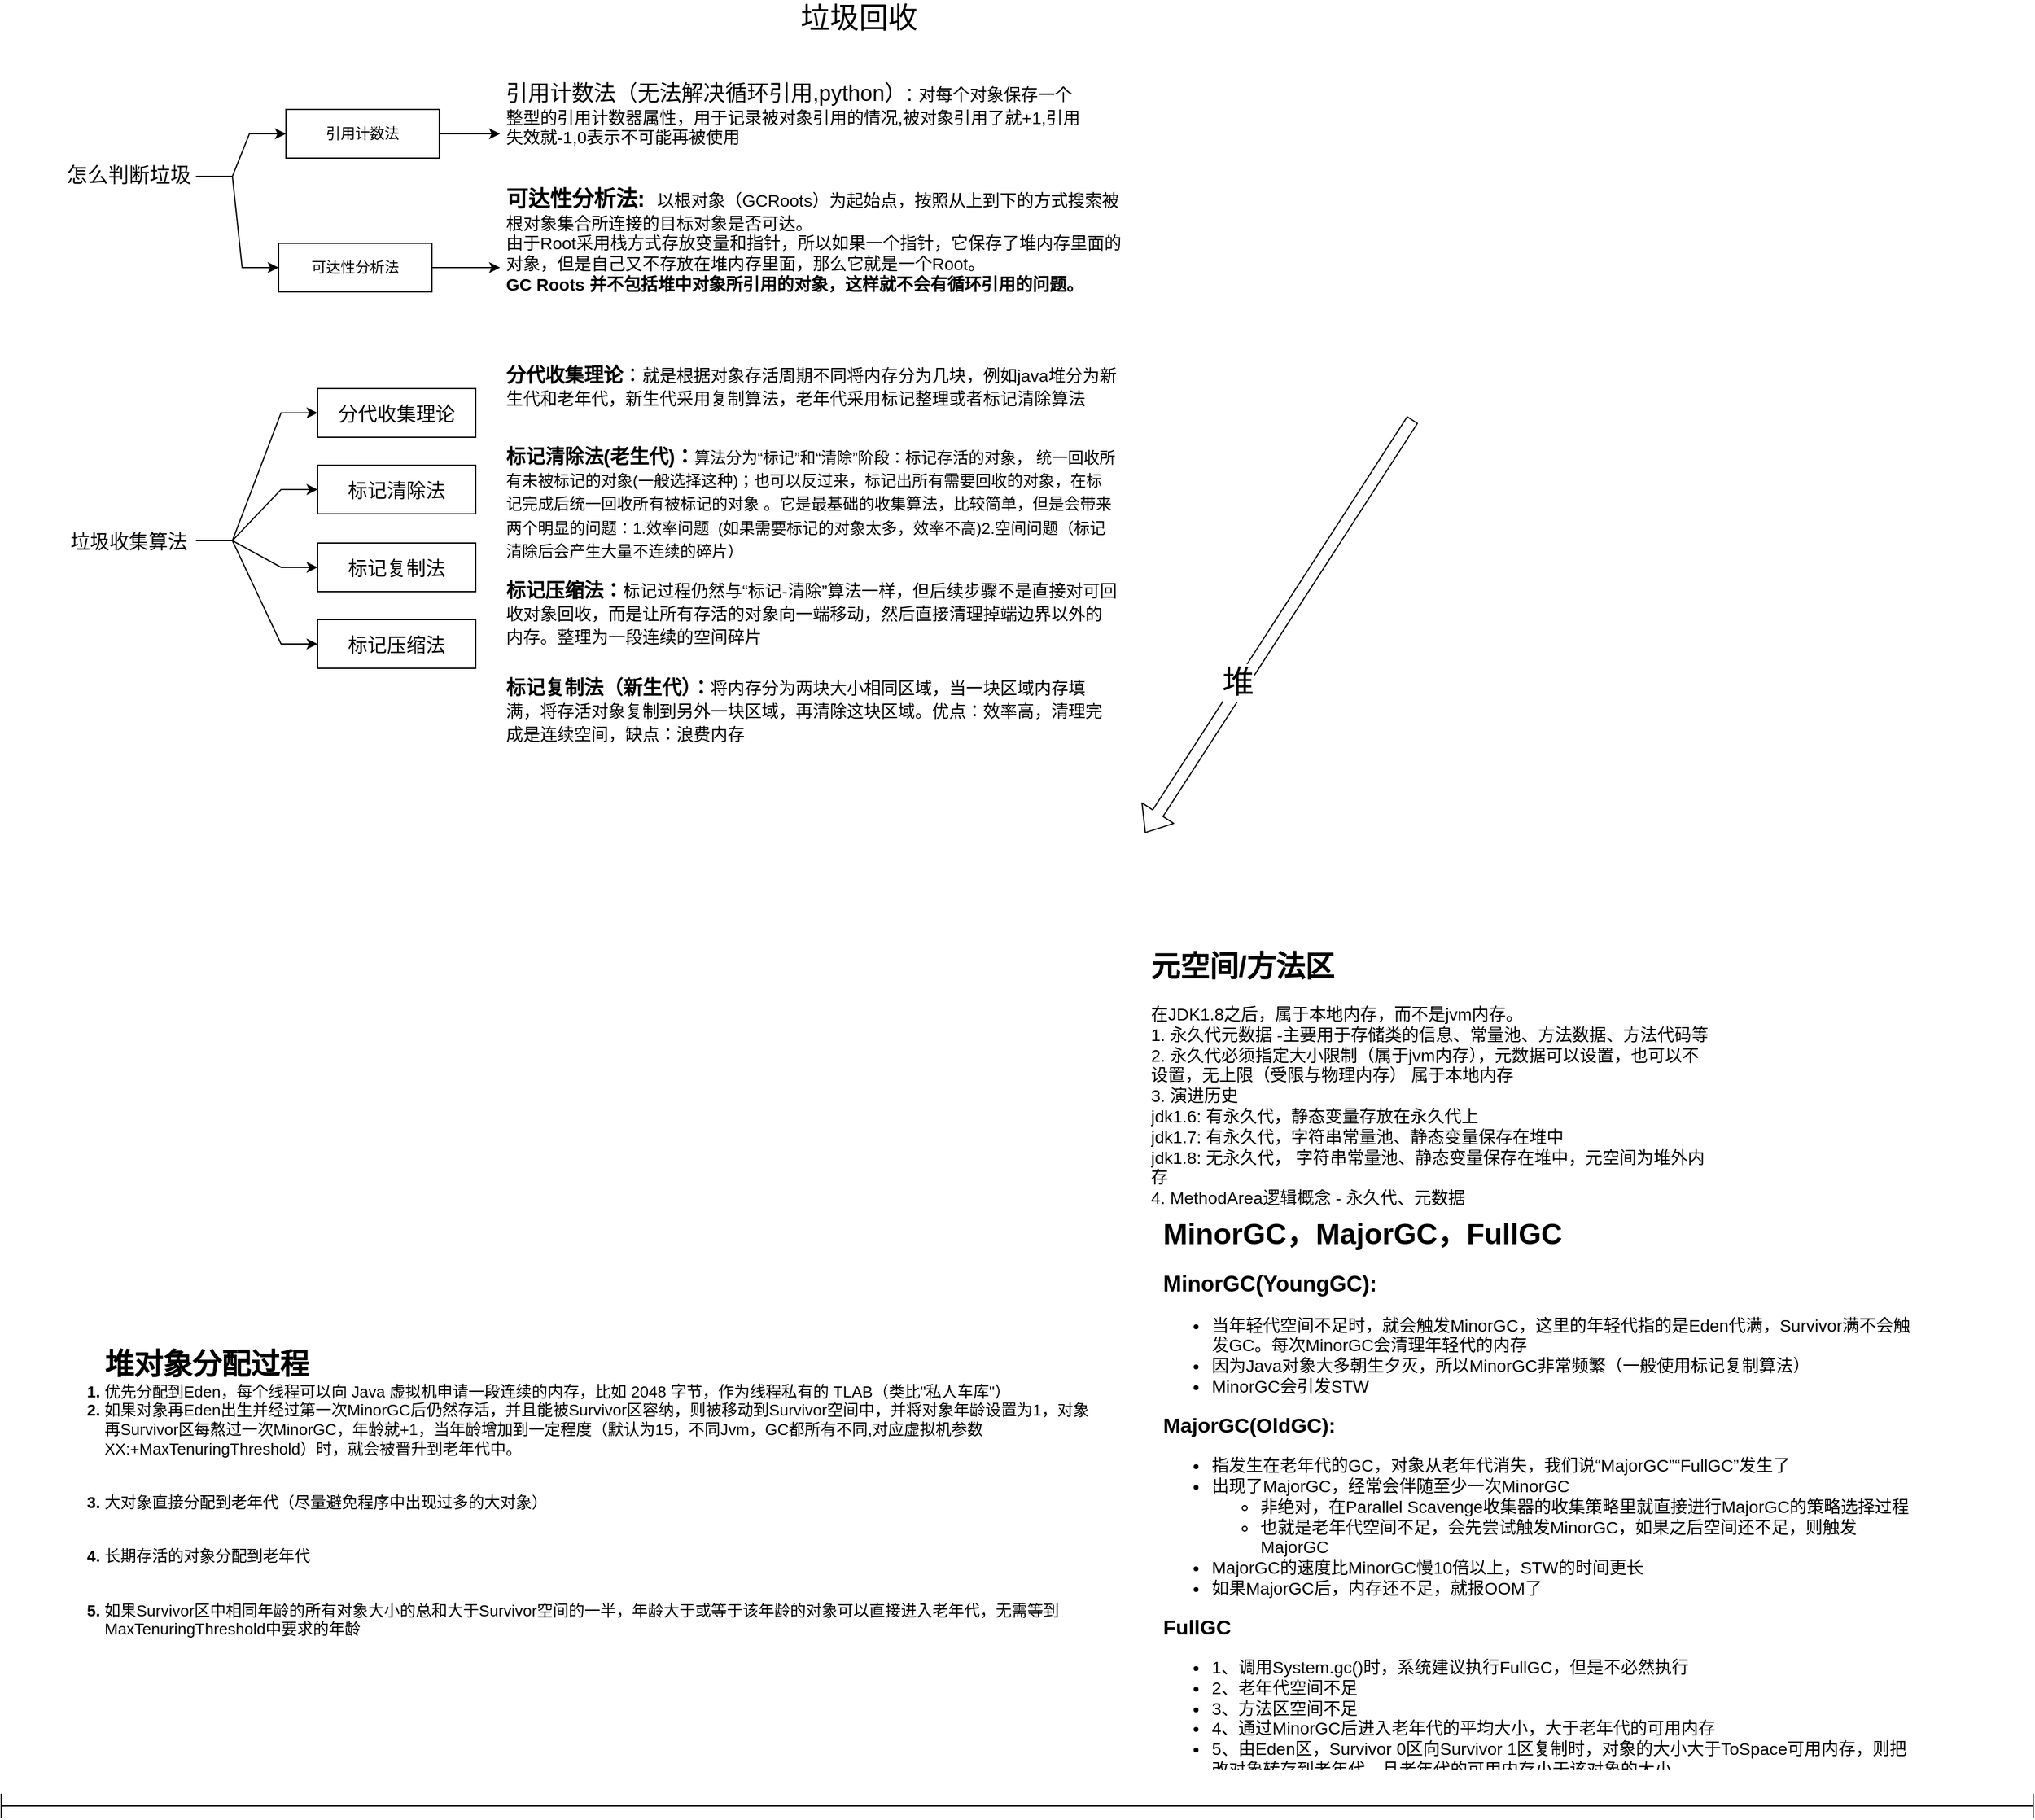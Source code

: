<mxfile version="14.5.1" type="device"><diagram id="dV8cyQQ65th9yz1UQDVJ" name="垃圾收集器"><mxGraphModel dx="946" dy="610" grid="1" gridSize="10" guides="1" tooltips="1" connect="1" arrows="1" fold="1" page="1" pageScale="1" pageWidth="827" pageHeight="1169" math="0" shadow="0"><root><mxCell id="0"/><mxCell id="1" parent="0"/><mxCell id="WQGvxAzjUt7yLJ4PW8EL-5" value="&lt;font style=&quot;font-size: 24px&quot;&gt;垃圾回收&lt;/font&gt;" style="text;html=1;strokeColor=none;fillColor=none;align=center;verticalAlign=middle;whiteSpace=wrap;rounded=0;" vertex="1" parent="1"><mxGeometry x="670" y="20" width="170" height="20" as="geometry"/></mxCell><mxCell id="WQGvxAzjUt7yLJ4PW8EL-6" value="" style="group" vertex="1" connectable="0" parent="1"><mxGeometry x="100" y="307.5" width="870" height="347" as="geometry"/></mxCell><mxCell id="Q7dUhuoePkNYFKDqM1IS-6" value="垃圾收集算法" style="text;html=1;strokeColor=none;fillColor=none;align=center;verticalAlign=middle;whiteSpace=wrap;rounded=0;fontSize=16;" parent="WQGvxAzjUt7yLJ4PW8EL-6" vertex="1"><mxGeometry y="127" width="110" height="50" as="geometry"/></mxCell><mxCell id="Q7dUhuoePkNYFKDqM1IS-7" value="分代收集理论" style="rounded=0;whiteSpace=wrap;html=1;fontSize=16;" parent="WQGvxAzjUt7yLJ4PW8EL-6" vertex="1"><mxGeometry x="210" y="27" width="130" height="40" as="geometry"/></mxCell><mxCell id="Q7dUhuoePkNYFKDqM1IS-2" style="edgeStyle=entityRelationEdgeStyle;rounded=0;orthogonalLoop=1;jettySize=auto;html=1;entryX=0;entryY=0.5;entryDx=0;entryDy=0;fontSize=16;" parent="WQGvxAzjUt7yLJ4PW8EL-6" source="Q7dUhuoePkNYFKDqM1IS-6" target="Q7dUhuoePkNYFKDqM1IS-7" edge="1"><mxGeometry relative="1" as="geometry"/></mxCell><mxCell id="Q7dUhuoePkNYFKDqM1IS-8" value="标记清除法" style="rounded=0;whiteSpace=wrap;html=1;fontSize=16;" parent="WQGvxAzjUt7yLJ4PW8EL-6" vertex="1"><mxGeometry x="210" y="90" width="130" height="40" as="geometry"/></mxCell><mxCell id="Q7dUhuoePkNYFKDqM1IS-3" style="edgeStyle=entityRelationEdgeStyle;rounded=0;orthogonalLoop=1;jettySize=auto;html=1;fontSize=16;" parent="WQGvxAzjUt7yLJ4PW8EL-6" source="Q7dUhuoePkNYFKDqM1IS-6" target="Q7dUhuoePkNYFKDqM1IS-8" edge="1"><mxGeometry relative="1" as="geometry"/></mxCell><mxCell id="Q7dUhuoePkNYFKDqM1IS-9" value="标记复制法" style="rounded=0;whiteSpace=wrap;html=1;fontSize=16;" parent="WQGvxAzjUt7yLJ4PW8EL-6" vertex="1"><mxGeometry x="210" y="154" width="130" height="40" as="geometry"/></mxCell><mxCell id="Q7dUhuoePkNYFKDqM1IS-4" style="edgeStyle=entityRelationEdgeStyle;rounded=0;orthogonalLoop=1;jettySize=auto;html=1;fontSize=16;" parent="WQGvxAzjUt7yLJ4PW8EL-6" source="Q7dUhuoePkNYFKDqM1IS-6" target="Q7dUhuoePkNYFKDqM1IS-9" edge="1"><mxGeometry relative="1" as="geometry"/></mxCell><mxCell id="Q7dUhuoePkNYFKDqM1IS-10" value="标记压缩法" style="rounded=0;whiteSpace=wrap;html=1;fontSize=16;" parent="WQGvxAzjUt7yLJ4PW8EL-6" vertex="1"><mxGeometry x="210" y="217" width="130" height="40" as="geometry"/></mxCell><mxCell id="Q7dUhuoePkNYFKDqM1IS-5" style="edgeStyle=entityRelationEdgeStyle;rounded=0;orthogonalLoop=1;jettySize=auto;html=1;entryX=0;entryY=0.5;entryDx=0;entryDy=0;fontSize=16;" parent="WQGvxAzjUt7yLJ4PW8EL-6" source="Q7dUhuoePkNYFKDqM1IS-6" target="Q7dUhuoePkNYFKDqM1IS-10" edge="1"><mxGeometry relative="1" as="geometry"/></mxCell><mxCell id="Q7dUhuoePkNYFKDqM1IS-11" value="&lt;p&gt;&lt;b&gt;分代收集理论&lt;/b&gt;：&lt;span style=&quot;font-weight: normal&quot;&gt;&lt;font style=&quot;font-size: 14px&quot;&gt;就是根据对象存活周期不同将内存分为几块，例如java堆分为新生代和老年代，新生代采用复制算法，老年代采用标记整理或者标记清除算法&lt;/font&gt;&lt;/span&gt;&lt;/p&gt;" style="text;html=1;strokeColor=none;fillColor=none;spacing=5;spacingTop=-20;whiteSpace=wrap;overflow=hidden;rounded=0;fontSize=16;" parent="WQGvxAzjUt7yLJ4PW8EL-6" vertex="1"><mxGeometry x="360" width="510" height="90" as="geometry"/></mxCell><mxCell id="Q7dUhuoePkNYFKDqM1IS-12" value="&lt;p&gt;&lt;b&gt;标记清除法(老生代)：&lt;/b&gt;&lt;font style=&quot;font-size: 13px&quot;&gt;算法分为“标记”和“清除”阶段：标记存活的对象， 统一回收所有未被标记的对象(一般选择这种)；也可以反过来，标记出所有需要回收的对象，在标记完成后统一回收所有被标记的对象 。它是最基础的收集算法，比较简单，但是会带来两个明显的问题：1.效率问题&amp;nbsp; (如果需要标记的对象太多，效率不高)2.空间问题（标记清除后会产生大量不连续的碎片）&lt;/font&gt;&lt;br&gt;&lt;/p&gt;" style="text;html=1;strokeColor=none;fillColor=none;spacing=5;spacingTop=-20;whiteSpace=wrap;overflow=hidden;rounded=0;fontSize=16;" parent="WQGvxAzjUt7yLJ4PW8EL-6" vertex="1"><mxGeometry x="360" y="67" width="510" height="120" as="geometry"/></mxCell><mxCell id="Q7dUhuoePkNYFKDqM1IS-13" value="&lt;p&gt;&lt;b&gt;标记复制法（新生代）：&lt;/b&gt;&lt;font style=&quot;font-size: 14px&quot;&gt;将内存分为两块大小相同区域，当一块区域内存填满，将存活对象复制到另外一块区域，再清除这块区域。优点：效率高，清理完成是连续空间，缺点：浪费内存&lt;/font&gt;&lt;br&gt;&lt;/p&gt;" style="text;html=1;strokeColor=none;fillColor=none;spacing=5;spacingTop=-20;whiteSpace=wrap;overflow=hidden;rounded=0;fontSize=16;" parent="WQGvxAzjUt7yLJ4PW8EL-6" vertex="1"><mxGeometry x="360" y="257" width="510" height="90" as="geometry"/></mxCell><mxCell id="Q7dUhuoePkNYFKDqM1IS-14" value="&lt;p&gt;&lt;b&gt;标记压缩法：&lt;/b&gt;&lt;font style=&quot;font-size: 14px&quot;&gt;标记过程仍然与“标记-清除”算法一样，但后续步骤不是直接对可回收对象回收，而是让所有存活的对象向一端移动，然后直接清理掉端边界以外的内存。整理为一段连续的空间碎片&lt;/font&gt;&lt;br&gt;&lt;/p&gt;" style="text;html=1;strokeColor=none;fillColor=none;spacing=5;spacingTop=-20;whiteSpace=wrap;overflow=hidden;rounded=0;fontSize=16;" parent="WQGvxAzjUt7yLJ4PW8EL-6" vertex="1"><mxGeometry x="360" y="177" width="510" height="90" as="geometry"/></mxCell><mxCell id="WQGvxAzjUt7yLJ4PW8EL-7" value="" style="group" vertex="1" connectable="0" parent="1"><mxGeometry x="90" y="710" width="1540" height="760" as="geometry"/></mxCell><mxCell id="Q7dUhuoePkNYFKDqM1IS-1" value="" style="shape=image;verticalLabelPosition=bottom;labelBackgroundColor=#ffffff;verticalAlign=top;aspect=fixed;imageAspect=0;image=http://image.clickear.top/20210908163105.png;" parent="WQGvxAzjUt7yLJ4PW8EL-7" vertex="1"><mxGeometry width="874.14" height="390" as="geometry"/></mxCell><mxCell id="WQGvxAzjUt7yLJ4PW8EL-1" value="&lt;h1&gt;&lt;ol&gt;&lt;font style=&quot;font-size: 24px&quot;&gt;堆对象分配过程&lt;/font&gt;&lt;br&gt;&lt;li style=&quot;font-size: 13px&quot;&gt;&lt;span style=&quot;font-weight: normal&quot;&gt;优先分配到Eden，每个线程可以向 Java 虚拟机申请一段连续的内存，比如 2048 字节，作为线程私有的 TLAB（类比&quot;私人车库&quot;）&lt;/span&gt;&lt;/li&gt;&lt;li style=&quot;font-size: 13px&quot;&gt;&lt;span style=&quot;font-weight: normal&quot;&gt;如果对象再Eden出生并经过第一次MinorGC后仍然存活，并且能被Survivor区容纳，则被移动到Survivor空间中，并将对象年龄设置为1，对象再Survivor区每熬过一次MinorGC，年龄就+1，当年龄增加到一定程度（默认为15，不同Jvm，GC都所有不同,对应虚拟机参数XX:+MaxTenuringThreshold）时，就会被晋升到老年代中。&lt;/span&gt;&lt;/li&gt;&lt;span style=&quot;font-size: 13px ; font-weight: normal&quot;&gt;&lt;br&gt;&lt;/span&gt;&lt;li style=&quot;font-size: 13px&quot;&gt;&lt;span style=&quot;font-weight: normal&quot;&gt;大对象直接分配到老年代（尽量避免程序中出现过多的大对象）&lt;/span&gt;&lt;/li&gt;&lt;span style=&quot;font-size: 13px ; font-weight: normal&quot;&gt;&lt;br&gt;&lt;/span&gt;&lt;li style=&quot;font-size: 13px&quot;&gt;&lt;span style=&quot;font-weight: normal&quot;&gt;长期存活的对象分配到老年代&lt;/span&gt;&lt;/li&gt;&lt;span style=&quot;font-size: 13px ; font-weight: normal&quot;&gt;&lt;br&gt;&lt;/span&gt;&lt;li style=&quot;font-size: 13px&quot;&gt;&lt;span style=&quot;font-weight: normal&quot;&gt;如果Survivor区中相同年龄的所有对象大小的总和大于Survivor空间的一半，年龄大于或等于该年龄的对象可以直接进入老年代，无需等到MaxTenuringThreshold中要求的年龄&lt;/span&gt;&lt;/li&gt;&lt;br&gt;&lt;/ol&gt;&lt;/h1&gt;" style="text;html=1;strokeColor=none;fillColor=none;spacing=5;spacingTop=-20;whiteSpace=wrap;overflow=hidden;rounded=0;" vertex="1" parent="WQGvxAzjUt7yLJ4PW8EL-7"><mxGeometry y="399" width="860" height="330" as="geometry"/></mxCell><mxCell id="WQGvxAzjUt7yLJ4PW8EL-2" value="&lt;h1&gt;元空间/方法区&lt;/h1&gt;&lt;p style=&quot;font-size: 14px&quot;&gt;在JDK1.8之后，属于本地内存，而不是jvm内存。&lt;br&gt;1. 永久代元数据 -主要用于存储类的信息、常量池、方法数据、方法代码等&lt;br&gt;2. 永久代必须指定大小限制（属于&lt;span class=&quot;notion-enable-hover&quot;&gt;jvm内存&lt;/span&gt;），元数据可以设置，也可以不设置，无上限（受限与物理内存） 属于&lt;span class=&quot;notion-enable-hover&quot;&gt;本地内存&lt;br&gt;3. 演进历史&lt;br&gt;   &lt;/span&gt;jdk1.6: 有永久代，静态变量存放在永久代上&lt;span class=&quot;notion-enable-hover&quot;&gt;&lt;br&gt;   jdk&lt;/span&gt;1.7: 有永久代，字符串常量池、静态变量保存在&lt;span class=&quot;notion-enable-hover&quot;&gt;堆&lt;/span&gt;中&lt;br&gt;   jdk1.8: 无永久代， 字符串常量池、静态变量保存在&lt;span class=&quot;notion-enable-hover&quot;&gt;堆&lt;/span&gt;中，元空间为堆外内存&lt;br&gt;4. MethodArea逻辑概念 - 永久代、元数据&lt;br&gt;&lt;/p&gt;" style="text;html=1;strokeColor=none;fillColor=none;spacing=5;spacingTop=-20;whiteSpace=wrap;overflow=hidden;rounded=0;" vertex="1" parent="WQGvxAzjUt7yLJ4PW8EL-7"><mxGeometry x="900" y="80" width="470" height="230" as="geometry"/></mxCell><mxCell id="WQGvxAzjUt7yLJ4PW8EL-4" value="&lt;h1&gt;MinorGC，MajorGC，FullGC&lt;br&gt;&lt;/h1&gt;&lt;p&gt;&lt;b&gt;&lt;font style=&quot;font-size: 18px&quot;&gt;MinorGC(YoungGC):&lt;/font&gt;&lt;/b&gt;&lt;/p&gt;&lt;ul style=&quot;font-size: 14px&quot;&gt;&lt;li&gt;当年轻代空间不足时，就会触发MinorGC，这里的年轻代指的是Eden代满，Survivor满不会触发GC。每次MinorGC会清理年轻代的内存&lt;/li&gt;&lt;li&gt;因为Java对象大多朝生夕灭，所以MinorGC非常频繁（一般使用标记复制算法）&lt;/li&gt;&lt;li&gt;MinorGC会引发STW&lt;/li&gt;&lt;/ul&gt;&lt;p&gt;&lt;b&gt;&lt;font style=&quot;font-size: 17px&quot;&gt;MajorGC(OldGC):&lt;/font&gt;&lt;/b&gt;&lt;/p&gt;&lt;ul style=&quot;font-size: 14px&quot;&gt;&lt;li&gt;指发生在老年代的GC，对象从老年代消失，我们说“MajorGC”“FullGC”发生了&lt;/li&gt;&lt;li&gt;出现了MajorGC，经常会伴随至少一次MinorGC&lt;ul&gt;&lt;li&gt;非绝对，在Parallel Scavenge收集器的收集策略里就直接进行MajorGC的策略选择过程&lt;/li&gt;&lt;li&gt;也就是老年代空间不足，会先尝试触发MinorGC，如果之后空间还不足，则触发MajorGC&lt;/li&gt;&lt;/ul&gt;&lt;/li&gt;&lt;li&gt;MajorGC的速度比MinorGC慢10倍以上，STW的时间更长&lt;/li&gt;&lt;li&gt;如果MajorGC后，内存还不足，就报OOM了&lt;/li&gt;&lt;/ul&gt;&lt;p&gt;&lt;b&gt;&lt;font style=&quot;font-size: 17px&quot;&gt;FullGC&lt;/font&gt;&lt;/b&gt;&lt;/p&gt;&lt;ul style=&quot;font-size: 14px&quot;&gt;&lt;li&gt;1、调用System.gc()时，系统建议执行FullGC，但是不必然执行&lt;/li&gt;&lt;li&gt;2、老年代空间不足&lt;/li&gt;&lt;li&gt;3、方法区空间不足&lt;/li&gt;&lt;li&gt;4、通过MinorGC后进入老年代的平均大小，大于老年代的可用内存&lt;/li&gt;&lt;li&gt;5、由Eden区，Survivor 0区向Survivor 1区复制时，对象的大小大于ToSpace可用内存，则把改对象转存到老年代，且老年代的可用内存小于该对象的大小&lt;/li&gt;&lt;br&gt;&lt;/ul&gt;" style="text;html=1;strokeColor=none;fillColor=none;spacing=5;spacingTop=-20;whiteSpace=wrap;overflow=hidden;rounded=0;" vertex="1" parent="WQGvxAzjUt7yLJ4PW8EL-7"><mxGeometry x="910" y="300" width="630" height="460" as="geometry"/></mxCell><mxCell id="WQGvxAzjUt7yLJ4PW8EL-31" value="" style="shape=image;verticalLabelPosition=bottom;labelBackgroundColor=#ffffff;verticalAlign=top;aspect=fixed;imageAspect=0;image=http://image.clickear.top/20210821145909.png;" vertex="1" parent="1"><mxGeometry x="1110" y="120" width="459" height="483" as="geometry"/></mxCell><mxCell id="WQGvxAzjUt7yLJ4PW8EL-32" value="" style="shape=flexArrow;endArrow=classic;html=1;" edge="1" parent="1"><mxGeometry width="50" height="50" relative="1" as="geometry"><mxPoint x="1210" y="360" as="sourcePoint"/><mxPoint x="990" y="700" as="targetPoint"/></mxGeometry></mxCell><mxCell id="WQGvxAzjUt7yLJ4PW8EL-33" value="&lt;font style=&quot;font-size: 26px&quot;&gt;堆&lt;/font&gt;" style="edgeLabel;html=1;align=center;verticalAlign=middle;resizable=0;points=[];" vertex="1" connectable="0" parent="WQGvxAzjUt7yLJ4PW8EL-32"><mxGeometry x="0.278" y="-4" relative="1" as="geometry"><mxPoint as="offset"/></mxGeometry></mxCell><mxCell id="WQGvxAzjUt7yLJ4PW8EL-35" value="" style="shape=crossbar;whiteSpace=wrap;html=1;rounded=1;" vertex="1" parent="1"><mxGeometry x="50" y="1490" width="1670" height="20" as="geometry"/></mxCell><mxCell id="WQGvxAzjUt7yLJ4PW8EL-36" value="" style="group" vertex="1" connectable="0" parent="1"><mxGeometry x="100" y="80" width="880" height="227.5" as="geometry"/></mxCell><mxCell id="WQGvxAzjUt7yLJ4PW8EL-8" value="&lt;font style=&quot;font-size: 17px&quot;&gt;怎么判断垃圾&lt;/font&gt;" style="text;html=1;strokeColor=none;fillColor=none;align=center;verticalAlign=middle;whiteSpace=wrap;rounded=0;" vertex="1" parent="WQGvxAzjUt7yLJ4PW8EL-36"><mxGeometry y="65" width="110" height="30" as="geometry"/></mxCell><mxCell id="WQGvxAzjUt7yLJ4PW8EL-23" value="引用计数法" style="rounded=0;whiteSpace=wrap;html=1;" vertex="1" parent="WQGvxAzjUt7yLJ4PW8EL-36"><mxGeometry x="184" y="25" width="126" height="40" as="geometry"/></mxCell><mxCell id="WQGvxAzjUt7yLJ4PW8EL-25" style="edgeStyle=entityRelationEdgeStyle;rounded=0;orthogonalLoop=1;jettySize=auto;html=1;exitX=1;exitY=0.5;exitDx=0;exitDy=0;" edge="1" parent="WQGvxAzjUt7yLJ4PW8EL-36" source="WQGvxAzjUt7yLJ4PW8EL-8" target="WQGvxAzjUt7yLJ4PW8EL-23"><mxGeometry relative="1" as="geometry"/></mxCell><mxCell id="WQGvxAzjUt7yLJ4PW8EL-24" value="可达性分析法" style="rounded=0;whiteSpace=wrap;html=1;" vertex="1" parent="WQGvxAzjUt7yLJ4PW8EL-36"><mxGeometry x="178" y="135" width="126" height="40" as="geometry"/></mxCell><mxCell id="WQGvxAzjUt7yLJ4PW8EL-26" style="edgeStyle=entityRelationEdgeStyle;rounded=0;orthogonalLoop=1;jettySize=auto;html=1;entryX=0;entryY=0.5;entryDx=0;entryDy=0;" edge="1" parent="WQGvxAzjUt7yLJ4PW8EL-36" source="WQGvxAzjUt7yLJ4PW8EL-8" target="WQGvxAzjUt7yLJ4PW8EL-24"><mxGeometry relative="1" as="geometry"><mxPoint x="178" y="125" as="targetPoint"/></mxGeometry></mxCell><mxCell id="WQGvxAzjUt7yLJ4PW8EL-27" value="&lt;p&gt;&lt;font style=&quot;font-size: 18px&quot;&gt;引用计数法（无法解决循环引用,python）:&amp;nbsp;&lt;/font&gt;&lt;span style=&quot;font-weight: normal&quot;&gt;&lt;font style=&quot;font-size: 14px&quot;&gt;对每个对象保存一个整型的引用计数器属性，用于记录被对象引用的情况,被对象引用了就+1,引用失效就-1,0表示不可能再被使用&lt;/font&gt;&lt;/span&gt;&lt;/p&gt;" style="text;html=1;strokeColor=none;fillColor=none;spacing=5;spacingTop=-20;whiteSpace=wrap;overflow=hidden;rounded=0;" vertex="1" parent="WQGvxAzjUt7yLJ4PW8EL-36"><mxGeometry x="360" width="480" height="90" as="geometry"/></mxCell><mxCell id="WQGvxAzjUt7yLJ4PW8EL-29" value="" style="edgeStyle=entityRelationEdgeStyle;rounded=0;orthogonalLoop=1;jettySize=auto;html=1;" edge="1" parent="WQGvxAzjUt7yLJ4PW8EL-36" source="WQGvxAzjUt7yLJ4PW8EL-23" target="WQGvxAzjUt7yLJ4PW8EL-27"><mxGeometry relative="1" as="geometry"/></mxCell><mxCell id="WQGvxAzjUt7yLJ4PW8EL-28" value="&lt;h1&gt;&lt;/h1&gt;&lt;font&gt;&lt;span style=&quot;font-size: 18px&quot;&gt;&lt;b&gt;可达性分析法:&amp;nbsp;&amp;nbsp;&lt;/b&gt;&lt;/span&gt;&lt;span style=&quot;font-size: 14px&quot;&gt;以根对象（GCRoots）为起始点，按照从上到下的方式搜索被根对象集合所连接的目标对象是否可达。&lt;/span&gt;&lt;span style=&quot;font-size: 14px&quot;&gt;&lt;br&gt;由于Root采用栈方式存放变量和指针，所以如果一个指针，它保存了堆内存里面的对象，但是自己又不存放在堆内存里面，那么它就是一个Root。&lt;/span&gt;&lt;br&gt;&lt;span style=&quot;font-size: 14px ; font-weight: 600&quot; class=&quot;notion-enable-hover&quot;&gt;GC Roots 并不包括堆中对象所引用的对象，这样就不会有循环引用的问题。&lt;/span&gt;&lt;/font&gt;" style="text;html=1;strokeColor=none;fillColor=none;spacing=5;spacingTop=-20;whiteSpace=wrap;overflow=hidden;rounded=0;" vertex="1" parent="WQGvxAzjUt7yLJ4PW8EL-36"><mxGeometry x="360" y="82.5" width="520" height="145" as="geometry"/></mxCell><mxCell id="WQGvxAzjUt7yLJ4PW8EL-30" style="edgeStyle=entityRelationEdgeStyle;rounded=0;orthogonalLoop=1;jettySize=auto;html=1;" edge="1" parent="WQGvxAzjUt7yLJ4PW8EL-36" source="WQGvxAzjUt7yLJ4PW8EL-24" target="WQGvxAzjUt7yLJ4PW8EL-28"><mxGeometry relative="1" as="geometry"/></mxCell></root></mxGraphModel></diagram></mxfile>